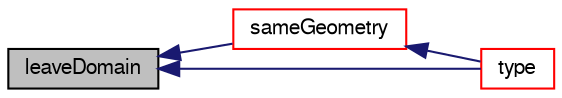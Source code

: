 digraph "leaveDomain"
{
  bgcolor="transparent";
  edge [fontname="FreeSans",fontsize="10",labelfontname="FreeSans",labelfontsize="10"];
  node [fontname="FreeSans",fontsize="10",shape=record];
  rankdir="LR";
  Node50 [label="leaveDomain",height=0.2,width=0.4,color="black", fillcolor="grey75", style="filled", fontcolor="black"];
  Node50 -> Node51 [dir="back",color="midnightblue",fontsize="10",style="solid",fontname="FreeSans"];
  Node51 [label="sameGeometry",height=0.2,width=0.4,color="red",URL="$a24954.html#aede93467639a2b564abd045687a2c899",tooltip="Check for identical geometrical data. Used for cyclics checking. "];
  Node51 -> Node52 [dir="back",color="midnightblue",fontsize="10",style="solid",fontname="FreeSans"];
  Node52 [label="type",height=0.2,width=0.4,color="red",URL="$a24954.html#aed695e51d6a52a2103c5d331c151c1ab"];
  Node50 -> Node52 [dir="back",color="midnightblue",fontsize="10",style="solid",fontname="FreeSans"];
}
